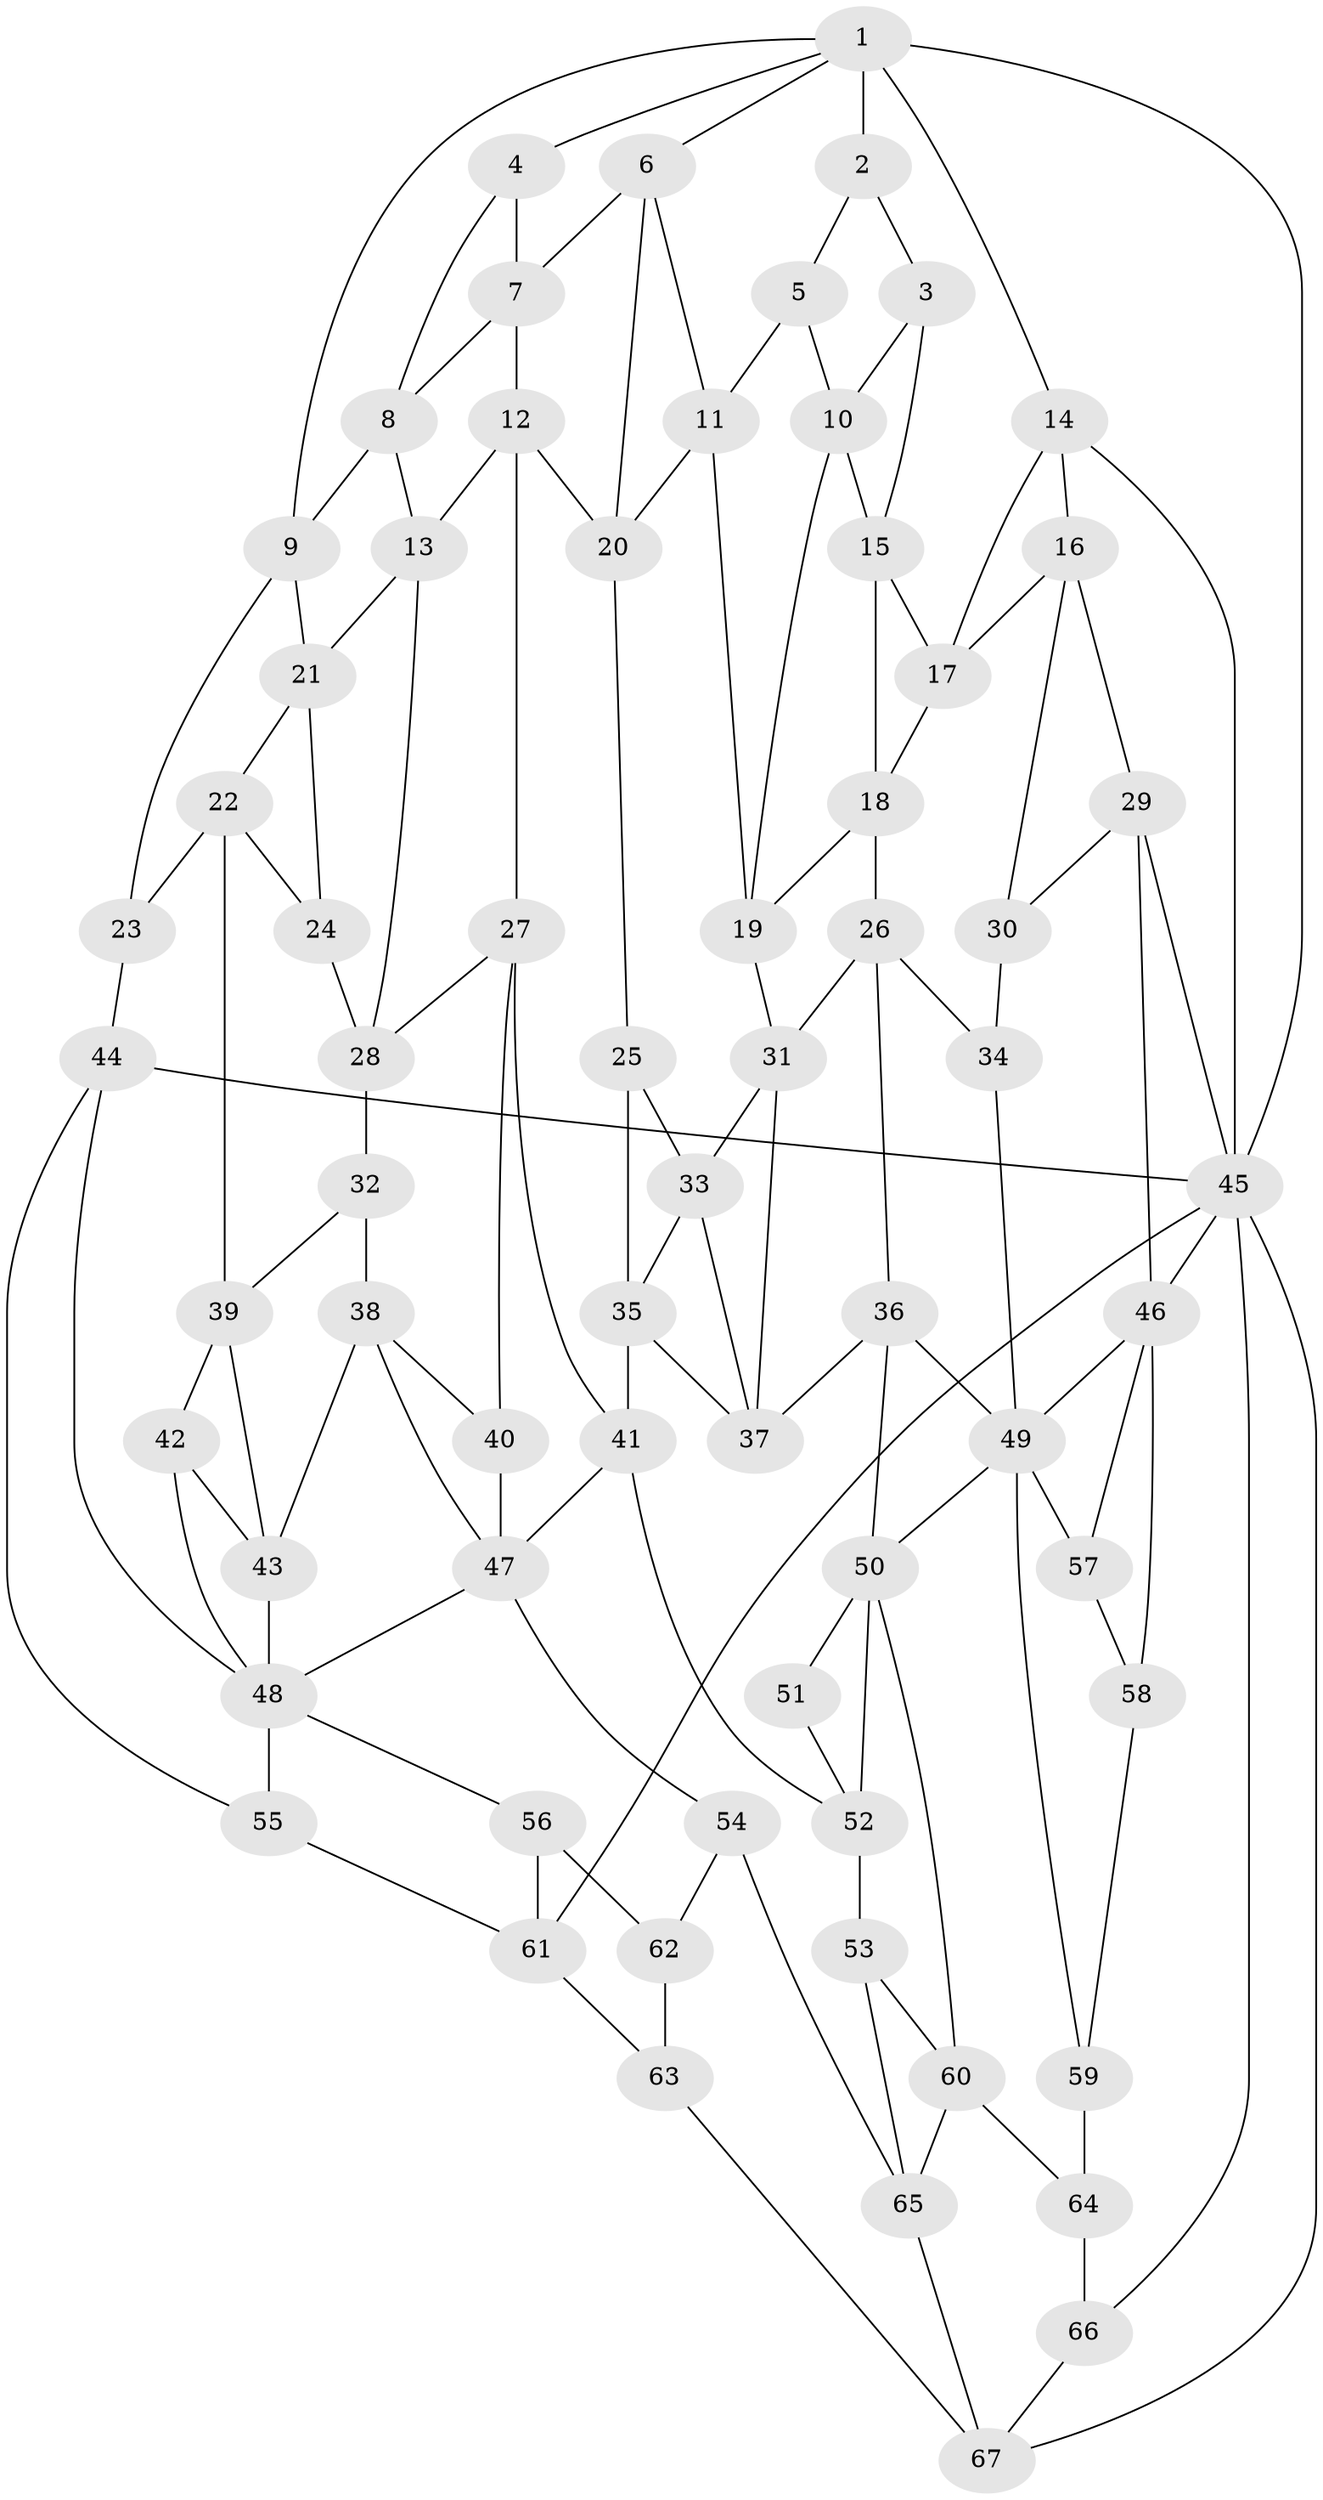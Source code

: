// original degree distribution, {3: 0.015037593984962405, 5: 0.5112781954887218, 4: 0.24812030075187969, 6: 0.22556390977443608}
// Generated by graph-tools (version 1.1) at 2025/27/03/09/25 03:27:14]
// undirected, 67 vertices, 128 edges
graph export_dot {
graph [start="1"]
  node [color=gray90,style=filled];
  1;
  2;
  3;
  4;
  5;
  6;
  7;
  8;
  9;
  10;
  11;
  12;
  13;
  14;
  15;
  16;
  17;
  18;
  19;
  20;
  21;
  22;
  23;
  24;
  25;
  26;
  27;
  28;
  29;
  30;
  31;
  32;
  33;
  34;
  35;
  36;
  37;
  38;
  39;
  40;
  41;
  42;
  43;
  44;
  45;
  46;
  47;
  48;
  49;
  50;
  51;
  52;
  53;
  54;
  55;
  56;
  57;
  58;
  59;
  60;
  61;
  62;
  63;
  64;
  65;
  66;
  67;
  1 -- 2 [weight=1.0];
  1 -- 4 [weight=1.0];
  1 -- 6 [weight=1.0];
  1 -- 9 [weight=1.0];
  1 -- 14 [weight=1.0];
  1 -- 45 [weight=2.0];
  2 -- 3 [weight=1.0];
  2 -- 5 [weight=1.0];
  3 -- 10 [weight=1.0];
  3 -- 15 [weight=1.0];
  4 -- 7 [weight=1.0];
  4 -- 8 [weight=1.0];
  5 -- 10 [weight=1.0];
  5 -- 11 [weight=1.0];
  6 -- 7 [weight=1.0];
  6 -- 11 [weight=1.0];
  6 -- 20 [weight=1.0];
  7 -- 8 [weight=1.0];
  7 -- 12 [weight=1.0];
  8 -- 9 [weight=1.0];
  8 -- 13 [weight=1.0];
  9 -- 21 [weight=1.0];
  9 -- 23 [weight=1.0];
  10 -- 15 [weight=1.0];
  10 -- 19 [weight=1.0];
  11 -- 19 [weight=1.0];
  11 -- 20 [weight=1.0];
  12 -- 13 [weight=1.0];
  12 -- 20 [weight=1.0];
  12 -- 27 [weight=1.0];
  13 -- 21 [weight=1.0];
  13 -- 28 [weight=1.0];
  14 -- 16 [weight=1.0];
  14 -- 17 [weight=1.0];
  14 -- 45 [weight=1.0];
  15 -- 17 [weight=1.0];
  15 -- 18 [weight=1.0];
  16 -- 17 [weight=1.0];
  16 -- 29 [weight=1.0];
  16 -- 30 [weight=1.0];
  17 -- 18 [weight=1.0];
  18 -- 19 [weight=1.0];
  18 -- 26 [weight=1.0];
  19 -- 31 [weight=1.0];
  20 -- 25 [weight=1.0];
  21 -- 22 [weight=1.0];
  21 -- 24 [weight=1.0];
  22 -- 23 [weight=1.0];
  22 -- 24 [weight=1.0];
  22 -- 39 [weight=1.0];
  23 -- 44 [weight=1.0];
  24 -- 28 [weight=1.0];
  25 -- 33 [weight=1.0];
  25 -- 35 [weight=1.0];
  26 -- 31 [weight=1.0];
  26 -- 34 [weight=1.0];
  26 -- 36 [weight=1.0];
  27 -- 28 [weight=1.0];
  27 -- 40 [weight=1.0];
  27 -- 41 [weight=1.0];
  28 -- 32 [weight=1.0];
  29 -- 30 [weight=1.0];
  29 -- 45 [weight=1.0];
  29 -- 46 [weight=1.0];
  30 -- 34 [weight=2.0];
  31 -- 33 [weight=1.0];
  31 -- 37 [weight=1.0];
  32 -- 38 [weight=1.0];
  32 -- 39 [weight=1.0];
  33 -- 35 [weight=1.0];
  33 -- 37 [weight=1.0];
  34 -- 49 [weight=1.0];
  35 -- 37 [weight=1.0];
  35 -- 41 [weight=1.0];
  36 -- 37 [weight=1.0];
  36 -- 49 [weight=1.0];
  36 -- 50 [weight=1.0];
  38 -- 40 [weight=1.0];
  38 -- 43 [weight=1.0];
  38 -- 47 [weight=1.0];
  39 -- 42 [weight=1.0];
  39 -- 43 [weight=1.0];
  40 -- 47 [weight=2.0];
  41 -- 47 [weight=1.0];
  41 -- 52 [weight=1.0];
  42 -- 43 [weight=1.0];
  42 -- 48 [weight=1.0];
  43 -- 48 [weight=1.0];
  44 -- 45 [weight=1.0];
  44 -- 48 [weight=1.0];
  44 -- 55 [weight=1.0];
  45 -- 46 [weight=1.0];
  45 -- 61 [weight=1.0];
  45 -- 66 [weight=1.0];
  45 -- 67 [weight=1.0];
  46 -- 49 [weight=1.0];
  46 -- 57 [weight=1.0];
  46 -- 58 [weight=2.0];
  47 -- 48 [weight=1.0];
  47 -- 54 [weight=1.0];
  48 -- 55 [weight=1.0];
  48 -- 56 [weight=1.0];
  49 -- 50 [weight=1.0];
  49 -- 57 [weight=1.0];
  49 -- 59 [weight=1.0];
  50 -- 51 [weight=2.0];
  50 -- 52 [weight=1.0];
  50 -- 60 [weight=1.0];
  51 -- 52 [weight=1.0];
  52 -- 53 [weight=1.0];
  53 -- 60 [weight=1.0];
  53 -- 65 [weight=1.0];
  54 -- 62 [weight=1.0];
  54 -- 65 [weight=1.0];
  55 -- 61 [weight=1.0];
  56 -- 61 [weight=1.0];
  56 -- 62 [weight=1.0];
  57 -- 58 [weight=1.0];
  58 -- 59 [weight=1.0];
  59 -- 64 [weight=2.0];
  60 -- 64 [weight=1.0];
  60 -- 65 [weight=1.0];
  61 -- 63 [weight=1.0];
  62 -- 63 [weight=2.0];
  63 -- 67 [weight=1.0];
  64 -- 66 [weight=1.0];
  65 -- 67 [weight=1.0];
  66 -- 67 [weight=1.0];
}
